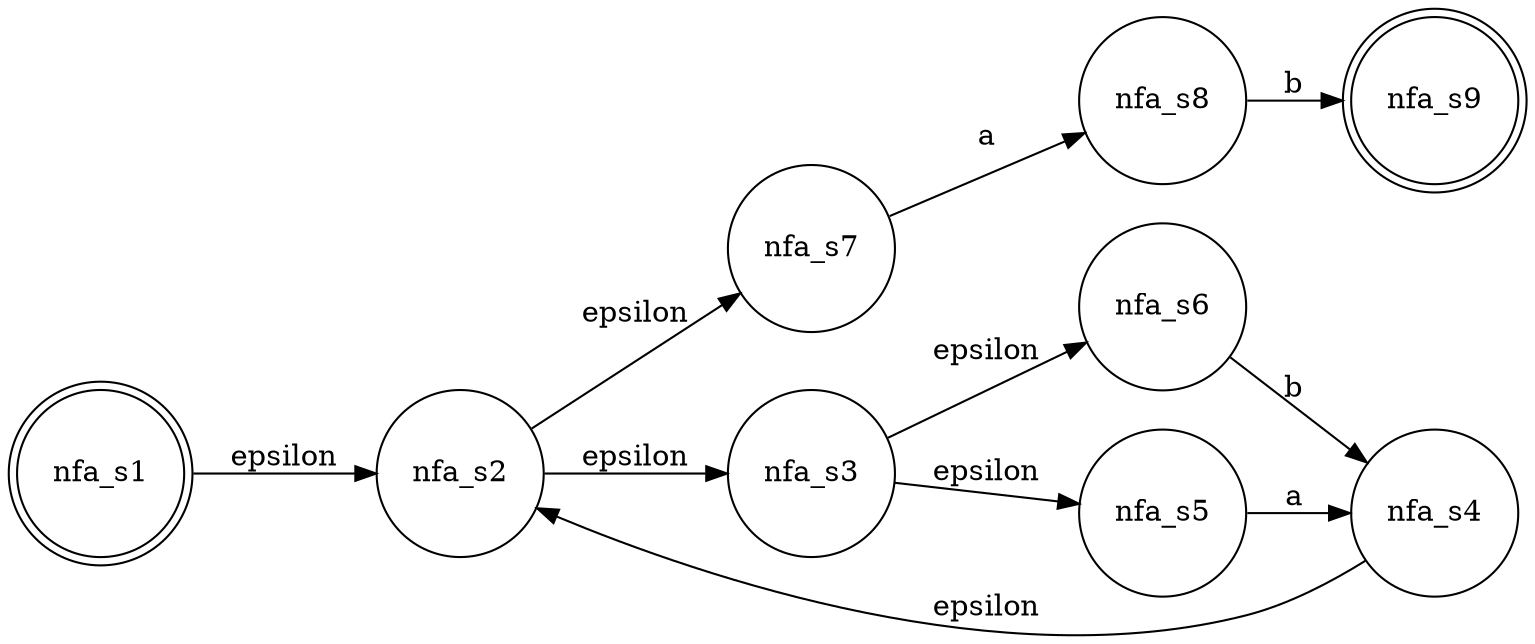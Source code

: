 digraph FA {
	rankdir=LR
node [shape = doublecircle]; nfa_s1 nfa_s9 ;
node [shape = circle];
	"nfa_s8" -> "nfa_s9" [label="b"]
	"nfa_s7" -> "nfa_s8" [label="a"]
	"nfa_s2" -> "nfa_s7" [label="epsilon"]
	"nfa_s4" -> "nfa_s2" [label="epsilon"]
	"nfa_s6" -> "nfa_s4" [label="b"]
	"nfa_s3" -> "nfa_s6" [label="epsilon"]
	"nfa_s5" -> "nfa_s4" [label="a"]
	"nfa_s3" -> "nfa_s5" [label="epsilon"]
	"nfa_s2" -> "nfa_s3" [label="epsilon"]
	"nfa_s1" -> "nfa_s2" [label="epsilon"]
}
